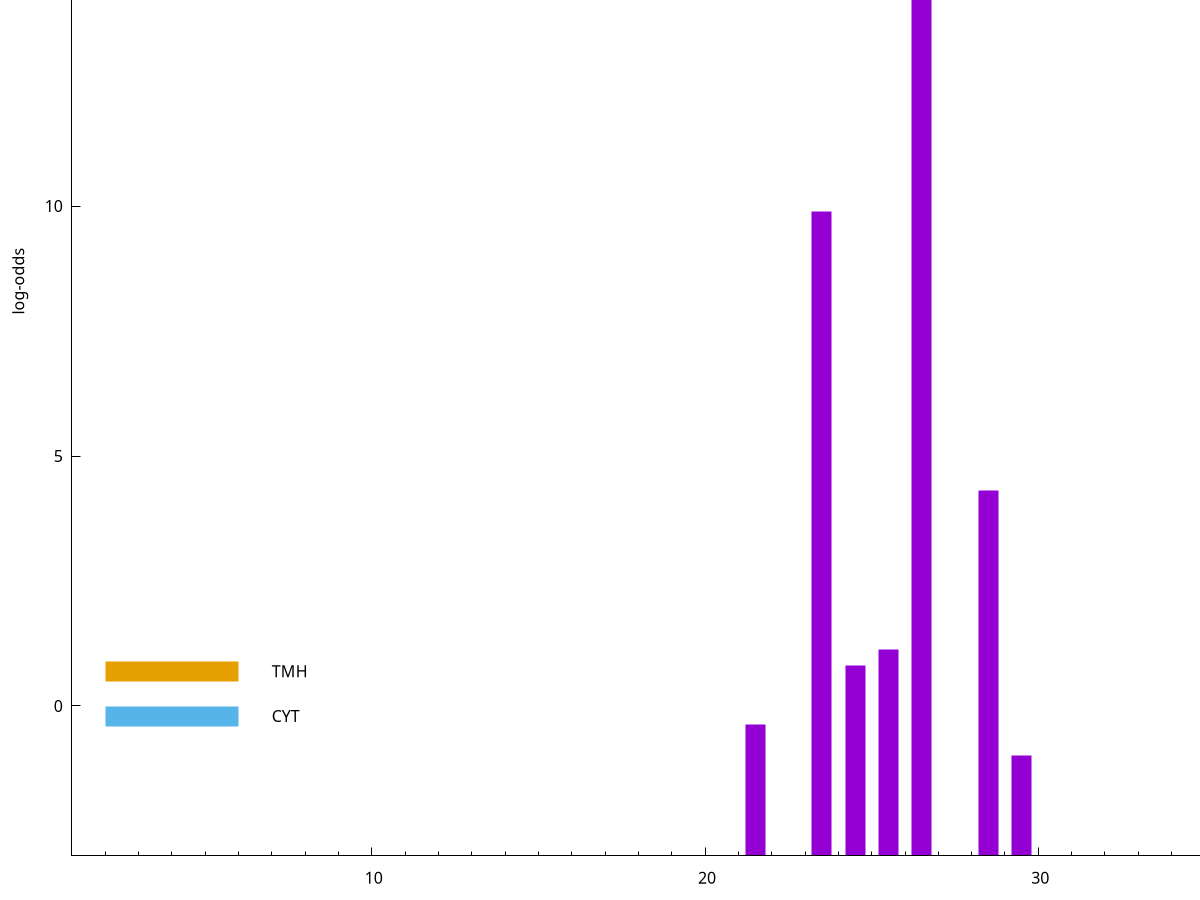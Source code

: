 set title "LipoP predictions for SRR5666573.gff"
set size 2., 1.4
set xrange [1:70] 
set mxtics 10
set yrange [-3:20]
set y2range [0:23]
set ylabel "log-odds"
set term postscript eps color solid "Helvetica" 30
set output "SRR5666573.gff.eps"
set arrow from 2,14.9007 to 6,14.9007 nohead lt 1 lw 20
set label "SpI" at 7,14.9007
set arrow from 2,0.695742 to 6,0.695742 nohead lt 4 lw 20
set label "TMH" at 7,0.695742
set arrow from 2,-0.200913 to 6,-0.200913 nohead lt 3 lw 20
set label "CYT" at 7,-0.200913
set arrow from 2,14.9007 to 6,14.9007 nohead lt 1 lw 20
set label "SpI" at 7,14.9007
# NOTE: The scores below are the log-odds scores with the threshold
# NOTE: subtracted (a hack to make gnuplot make the histogram all
# NOTE: look nice).
plot "-" axes x1y2 title "" with impulses lt 1 lw 20
26.500000 17.854100
23.500000 12.888470
28.500000 7.315650
25.500000 4.138950
24.500000 3.812329
21.500000 2.635221
29.500000 2.009856
e
exit
